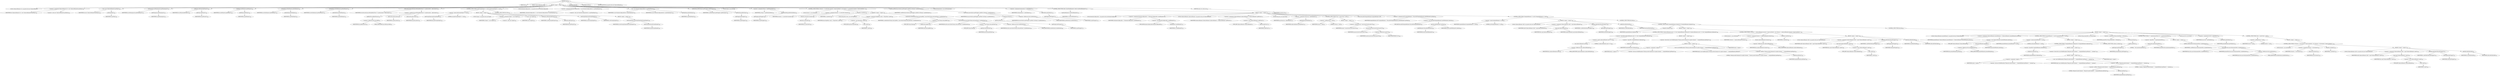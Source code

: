 digraph "copy" {  
"582" [label = <(METHOD,copy)<SUB>245</SUB>> ]
"32" [label = <(PARAM,this)<SUB>245</SUB>> ]
"583" [label = <(PARAM,UnknownElement ue)<SUB>245</SUB>> ]
"584" [label = <(BLOCK,&lt;empty&gt;,&lt;empty&gt;)<SUB>245</SUB>> ]
"30" [label = <(LOCAL,UnknownElement ret: org.apache.tools.ant.UnknownElement)> ]
"585" [label = <(&lt;operator&gt;.assignment,UnknownElement ret = new UnknownElement(ue.getTag()))<SUB>246</SUB>> ]
"586" [label = <(IDENTIFIER,ret,UnknownElement ret = new UnknownElement(ue.getTag()))<SUB>246</SUB>> ]
"587" [label = <(&lt;operator&gt;.alloc,new UnknownElement(ue.getTag()))<SUB>246</SUB>> ]
"588" [label = <(&lt;init&gt;,new UnknownElement(ue.getTag()))<SUB>246</SUB>> ]
"29" [label = <(IDENTIFIER,ret,new UnknownElement(ue.getTag()))<SUB>246</SUB>> ]
"589" [label = <(getTag,getTag())<SUB>246</SUB>> ]
"590" [label = <(IDENTIFIER,ue,getTag())<SUB>246</SUB>> ]
"591" [label = <(setNamespace,setNamespace(ue.getNamespace()))<SUB>247</SUB>> ]
"592" [label = <(IDENTIFIER,ret,setNamespace(ue.getNamespace()))<SUB>247</SUB>> ]
"593" [label = <(getNamespace,getNamespace())<SUB>247</SUB>> ]
"594" [label = <(IDENTIFIER,ue,getNamespace())<SUB>247</SUB>> ]
"595" [label = <(setProject,setProject(getProject()))<SUB>248</SUB>> ]
"596" [label = <(IDENTIFIER,ret,setProject(getProject()))<SUB>248</SUB>> ]
"597" [label = <(getProject,getProject())<SUB>248</SUB>> ]
"31" [label = <(IDENTIFIER,this,getProject())<SUB>248</SUB>> ]
"598" [label = <(setQName,setQName(ue.getQName()))<SUB>249</SUB>> ]
"599" [label = <(IDENTIFIER,ret,setQName(ue.getQName()))<SUB>249</SUB>> ]
"600" [label = <(getQName,getQName())<SUB>249</SUB>> ]
"601" [label = <(IDENTIFIER,ue,getQName())<SUB>249</SUB>> ]
"602" [label = <(setTaskType,setTaskType(ue.getTaskType()))<SUB>250</SUB>> ]
"603" [label = <(IDENTIFIER,ret,setTaskType(ue.getTaskType()))<SUB>250</SUB>> ]
"604" [label = <(getTaskType,getTaskType())<SUB>250</SUB>> ]
"605" [label = <(IDENTIFIER,ue,getTaskType())<SUB>250</SUB>> ]
"606" [label = <(setTaskName,setTaskName(ue.getTaskName()))<SUB>251</SUB>> ]
"607" [label = <(IDENTIFIER,ret,setTaskName(ue.getTaskName()))<SUB>251</SUB>> ]
"608" [label = <(getTaskName,getTaskName())<SUB>251</SUB>> ]
"609" [label = <(IDENTIFIER,ue,getTaskName())<SUB>251</SUB>> ]
"610" [label = <(setLocation,setLocation(macroDef.getBackTrace() ? ue.getLocation() : getLocation()))<SUB>252</SUB>> ]
"611" [label = <(IDENTIFIER,ret,setLocation(macroDef.getBackTrace() ? ue.getLocation() : getLocation()))<SUB>252</SUB>> ]
"612" [label = <(&lt;operator&gt;.conditional,macroDef.getBackTrace() ? ue.getLocation() : getLocation())<SUB>253</SUB>> ]
"613" [label = <(getBackTrace,getBackTrace())<SUB>253</SUB>> ]
"614" [label = <(&lt;operator&gt;.fieldAccess,this.macroDef)<SUB>253</SUB>> ]
"615" [label = <(IDENTIFIER,this,getBackTrace())<SUB>253</SUB>> ]
"616" [label = <(FIELD_IDENTIFIER,macroDef,macroDef)<SUB>253</SUB>> ]
"617" [label = <(getLocation,getLocation())<SUB>253</SUB>> ]
"618" [label = <(IDENTIFIER,ue,getLocation())<SUB>253</SUB>> ]
"619" [label = <(getLocation,getLocation())<SUB>253</SUB>> ]
"33" [label = <(IDENTIFIER,this,getLocation())<SUB>253</SUB>> ]
"620" [label = <(CONTROL_STRUCTURE,if (getOwningTarget() == null),if (getOwningTarget() == null))<SUB>254</SUB>> ]
"621" [label = <(&lt;operator&gt;.equals,getOwningTarget() == null)<SUB>254</SUB>> ]
"622" [label = <(getOwningTarget,getOwningTarget())<SUB>254</SUB>> ]
"34" [label = <(IDENTIFIER,this,getOwningTarget())<SUB>254</SUB>> ]
"623" [label = <(LITERAL,null,getOwningTarget() == null)<SUB>254</SUB>> ]
"624" [label = <(BLOCK,&lt;empty&gt;,&lt;empty&gt;)<SUB>254</SUB>> ]
"36" [label = <(LOCAL,Target t: org.apache.tools.ant.Target)> ]
"625" [label = <(&lt;operator&gt;.assignment,Target t = new Target())<SUB>255</SUB>> ]
"626" [label = <(IDENTIFIER,t,Target t = new Target())<SUB>255</SUB>> ]
"627" [label = <(&lt;operator&gt;.alloc,new Target())<SUB>255</SUB>> ]
"628" [label = <(&lt;init&gt;,new Target())<SUB>255</SUB>> ]
"35" [label = <(IDENTIFIER,t,new Target())<SUB>255</SUB>> ]
"629" [label = <(setProject,setProject(getProject()))<SUB>256</SUB>> ]
"630" [label = <(IDENTIFIER,t,setProject(getProject()))<SUB>256</SUB>> ]
"631" [label = <(getProject,getProject())<SUB>256</SUB>> ]
"37" [label = <(IDENTIFIER,this,getProject())<SUB>256</SUB>> ]
"632" [label = <(setOwningTarget,setOwningTarget(t))<SUB>257</SUB>> ]
"633" [label = <(IDENTIFIER,ret,setOwningTarget(t))<SUB>257</SUB>> ]
"634" [label = <(IDENTIFIER,t,setOwningTarget(t))<SUB>257</SUB>> ]
"635" [label = <(CONTROL_STRUCTURE,else,else)<SUB>258</SUB>> ]
"636" [label = <(BLOCK,&lt;empty&gt;,&lt;empty&gt;)<SUB>258</SUB>> ]
"637" [label = <(setOwningTarget,setOwningTarget(getOwningTarget()))<SUB>259</SUB>> ]
"638" [label = <(IDENTIFIER,ret,setOwningTarget(getOwningTarget()))<SUB>259</SUB>> ]
"639" [label = <(getOwningTarget,getOwningTarget())<SUB>259</SUB>> ]
"38" [label = <(IDENTIFIER,this,getOwningTarget())<SUB>259</SUB>> ]
"40" [label = <(LOCAL,RuntimeConfigurable rc: org.apache.tools.ant.RuntimeConfigurable)> ]
"640" [label = <(&lt;operator&gt;.assignment,RuntimeConfigurable rc = new RuntimeConfigurable(ret, ue.getTaskName()))<SUB>261</SUB>> ]
"641" [label = <(IDENTIFIER,rc,RuntimeConfigurable rc = new RuntimeConfigurable(ret, ue.getTaskName()))<SUB>261</SUB>> ]
"642" [label = <(&lt;operator&gt;.alloc,new RuntimeConfigurable(ret, ue.getTaskName()))<SUB>261</SUB>> ]
"643" [label = <(&lt;init&gt;,new RuntimeConfigurable(ret, ue.getTaskName()))<SUB>261</SUB>> ]
"39" [label = <(IDENTIFIER,rc,new RuntimeConfigurable(ret, ue.getTaskName()))<SUB>261</SUB>> ]
"644" [label = <(IDENTIFIER,ret,new RuntimeConfigurable(ret, ue.getTaskName()))<SUB>262</SUB>> ]
"645" [label = <(getTaskName,getTaskName())<SUB>262</SUB>> ]
"646" [label = <(IDENTIFIER,ue,getTaskName())<SUB>262</SUB>> ]
"647" [label = <(setPolyType,setPolyType(ue.getWrapper().getPolyType()))<SUB>263</SUB>> ]
"648" [label = <(IDENTIFIER,rc,setPolyType(ue.getWrapper().getPolyType()))<SUB>263</SUB>> ]
"649" [label = <(getPolyType,getPolyType())<SUB>263</SUB>> ]
"650" [label = <(getWrapper,getWrapper())<SUB>263</SUB>> ]
"651" [label = <(IDENTIFIER,ue,getWrapper())<SUB>263</SUB>> ]
"652" [label = <(LOCAL,Map m: java.util.Map)> ]
"653" [label = <(&lt;operator&gt;.assignment,Map m = getAttributeMap())<SUB>264</SUB>> ]
"654" [label = <(IDENTIFIER,m,Map m = getAttributeMap())<SUB>264</SUB>> ]
"655" [label = <(getAttributeMap,getAttributeMap())<SUB>264</SUB>> ]
"656" [label = <(getWrapper,getWrapper())<SUB>264</SUB>> ]
"657" [label = <(IDENTIFIER,ue,getWrapper())<SUB>264</SUB>> ]
"658" [label = <(CONTROL_STRUCTURE,for (Iterator i = m.entrySet().iterator(); Some(i.hasNext()); ),for (Iterator i = m.entrySet().iterator(); Some(i.hasNext()); ))<SUB>265</SUB>> ]
"659" [label = <(LOCAL,Iterator i: java.util.Iterator)> ]
"660" [label = <(&lt;operator&gt;.assignment,Iterator i = m.entrySet().iterator())<SUB>265</SUB>> ]
"661" [label = <(IDENTIFIER,i,Iterator i = m.entrySet().iterator())<SUB>265</SUB>> ]
"662" [label = <(iterator,m.entrySet().iterator())<SUB>265</SUB>> ]
"663" [label = <(entrySet,m.entrySet())<SUB>265</SUB>> ]
"664" [label = <(IDENTIFIER,m,m.entrySet())<SUB>265</SUB>> ]
"665" [label = <(hasNext,i.hasNext())<SUB>265</SUB>> ]
"666" [label = <(IDENTIFIER,i,i.hasNext())<SUB>265</SUB>> ]
"667" [label = <(BLOCK,&lt;empty&gt;,&lt;empty&gt;)<SUB>265</SUB>> ]
"668" [label = <(LOCAL,Map.Entry entry: java.util.Map$Entry)> ]
"669" [label = <(&lt;operator&gt;.assignment,Map$Entry entry = (Map.Entry) i.next())<SUB>266</SUB>> ]
"670" [label = <(IDENTIFIER,entry,Map$Entry entry = (Map.Entry) i.next())<SUB>266</SUB>> ]
"671" [label = <(&lt;operator&gt;.cast,(Map.Entry) i.next())<SUB>266</SUB>> ]
"672" [label = <(TYPE_REF,Map.Entry,Map.Entry)<SUB>266</SUB>> ]
"673" [label = <(next,i.next())<SUB>266</SUB>> ]
"674" [label = <(IDENTIFIER,i,i.next())<SUB>266</SUB>> ]
"675" [label = <(setAttribute,setAttribute((String) entry.getKey(), macroSubs((String) entry.getValue(), localAttributes)))<SUB>267</SUB>> ]
"676" [label = <(IDENTIFIER,rc,setAttribute((String) entry.getKey(), macroSubs((String) entry.getValue(), localAttributes)))<SUB>267</SUB>> ]
"677" [label = <(&lt;operator&gt;.cast,(String) entry.getKey())<SUB>268</SUB>> ]
"678" [label = <(TYPE_REF,String,String)<SUB>268</SUB>> ]
"679" [label = <(getKey,entry.getKey())<SUB>268</SUB>> ]
"680" [label = <(IDENTIFIER,entry,entry.getKey())<SUB>268</SUB>> ]
"681" [label = <(macroSubs,this.macroSubs((String) entry.getValue(), localAttributes))<SUB>269</SUB>> ]
"41" [label = <(IDENTIFIER,this,this.macroSubs((String) entry.getValue(), localAttributes))<SUB>269</SUB>> ]
"682" [label = <(&lt;operator&gt;.cast,(String) entry.getValue())<SUB>269</SUB>> ]
"683" [label = <(TYPE_REF,String,String)<SUB>269</SUB>> ]
"684" [label = <(getValue,entry.getValue())<SUB>269</SUB>> ]
"685" [label = <(IDENTIFIER,entry,entry.getValue())<SUB>269</SUB>> ]
"686" [label = <(&lt;operator&gt;.fieldAccess,this.localAttributes)<SUB>269</SUB>> ]
"687" [label = <(IDENTIFIER,this,this.macroSubs((String) entry.getValue(), localAttributes))<SUB>269</SUB>> ]
"688" [label = <(FIELD_IDENTIFIER,localAttributes,localAttributes)<SUB>269</SUB>> ]
"689" [label = <(addText,addText(macroSubs(ue.getWrapper().getText().toString(), localAttributes)))<SUB>271</SUB>> ]
"690" [label = <(IDENTIFIER,rc,addText(macroSubs(ue.getWrapper().getText().toString(), localAttributes)))<SUB>271</SUB>> ]
"691" [label = <(macroSubs,macroSubs(ue.getWrapper().getText().toString(), localAttributes))<SUB>271</SUB>> ]
"42" [label = <(IDENTIFIER,this,macroSubs(ue.getWrapper().getText().toString(), localAttributes))<SUB>271</SUB>> ]
"692" [label = <(toString,toString())<SUB>271</SUB>> ]
"693" [label = <(getText,getText())<SUB>271</SUB>> ]
"694" [label = <(getWrapper,getWrapper())<SUB>271</SUB>> ]
"695" [label = <(IDENTIFIER,ue,getWrapper())<SUB>271</SUB>> ]
"696" [label = <(&lt;operator&gt;.fieldAccess,this.localAttributes)<SUB>272</SUB>> ]
"697" [label = <(IDENTIFIER,this,macroSubs(ue.getWrapper().getText().toString(), localAttributes))<SUB>272</SUB>> ]
"698" [label = <(FIELD_IDENTIFIER,localAttributes,localAttributes)<SUB>272</SUB>> ]
"699" [label = <(LOCAL,Enumeration e: java.util.Enumeration)> ]
"700" [label = <(&lt;operator&gt;.assignment,Enumeration e = getChildren())<SUB>274</SUB>> ]
"701" [label = <(IDENTIFIER,e,Enumeration e = getChildren())<SUB>274</SUB>> ]
"702" [label = <(getChildren,getChildren())<SUB>274</SUB>> ]
"703" [label = <(getWrapper,getWrapper())<SUB>274</SUB>> ]
"704" [label = <(IDENTIFIER,ue,getWrapper())<SUB>274</SUB>> ]
"705" [label = <(CONTROL_STRUCTURE,while (e.hasMoreElements()),while (e.hasMoreElements()))<SUB>275</SUB>> ]
"706" [label = <(hasMoreElements,e.hasMoreElements())<SUB>275</SUB>> ]
"707" [label = <(IDENTIFIER,e,e.hasMoreElements())<SUB>275</SUB>> ]
"708" [label = <(BLOCK,&lt;empty&gt;,&lt;empty&gt;)<SUB>275</SUB>> ]
"709" [label = <(LOCAL,RuntimeConfigurable r: org.apache.tools.ant.RuntimeConfigurable)> ]
"710" [label = <(&lt;operator&gt;.assignment,RuntimeConfigurable r = (RuntimeConfigurable) e.nextElement())<SUB>276</SUB>> ]
"711" [label = <(IDENTIFIER,r,RuntimeConfigurable r = (RuntimeConfigurable) e.nextElement())<SUB>276</SUB>> ]
"712" [label = <(&lt;operator&gt;.cast,(RuntimeConfigurable) e.nextElement())<SUB>276</SUB>> ]
"713" [label = <(TYPE_REF,RuntimeConfigurable,RuntimeConfigurable)<SUB>276</SUB>> ]
"714" [label = <(nextElement,e.nextElement())<SUB>276</SUB>> ]
"715" [label = <(IDENTIFIER,e,e.nextElement())<SUB>276</SUB>> ]
"716" [label = <(LOCAL,UnknownElement unknownElement: org.apache.tools.ant.UnknownElement)> ]
"717" [label = <(&lt;operator&gt;.assignment,UnknownElement unknownElement = (UnknownElement) r.getProxy())<SUB>277</SUB>> ]
"718" [label = <(IDENTIFIER,unknownElement,UnknownElement unknownElement = (UnknownElement) r.getProxy())<SUB>277</SUB>> ]
"719" [label = <(&lt;operator&gt;.cast,(UnknownElement) r.getProxy())<SUB>277</SUB>> ]
"720" [label = <(TYPE_REF,UnknownElement,UnknownElement)<SUB>277</SUB>> ]
"721" [label = <(getProxy,getProxy())<SUB>277</SUB>> ]
"722" [label = <(IDENTIFIER,r,getProxy())<SUB>277</SUB>> ]
"723" [label = <(LOCAL,String tag: java.lang.String)> ]
"724" [label = <(&lt;operator&gt;.assignment,String tag = getTaskType())<SUB>278</SUB>> ]
"725" [label = <(IDENTIFIER,tag,String tag = getTaskType())<SUB>278</SUB>> ]
"726" [label = <(getTaskType,getTaskType())<SUB>278</SUB>> ]
"727" [label = <(IDENTIFIER,unknownElement,getTaskType())<SUB>278</SUB>> ]
"728" [label = <(CONTROL_STRUCTURE,if (tag != null),if (tag != null))<SUB>279</SUB>> ]
"729" [label = <(&lt;operator&gt;.notEquals,tag != null)<SUB>279</SUB>> ]
"730" [label = <(IDENTIFIER,tag,tag != null)<SUB>279</SUB>> ]
"731" [label = <(LITERAL,null,tag != null)<SUB>279</SUB>> ]
"732" [label = <(BLOCK,&lt;empty&gt;,&lt;empty&gt;)<SUB>279</SUB>> ]
"733" [label = <(&lt;operator&gt;.assignment,tag = tag.toLowerCase(Locale.US))<SUB>280</SUB>> ]
"734" [label = <(IDENTIFIER,tag,tag = tag.toLowerCase(Locale.US))<SUB>280</SUB>> ]
"735" [label = <(toLowerCase,tag.toLowerCase(Locale.US))<SUB>280</SUB>> ]
"736" [label = <(IDENTIFIER,tag,tag.toLowerCase(Locale.US))<SUB>280</SUB>> ]
"737" [label = <(&lt;operator&gt;.fieldAccess,Locale.US)<SUB>280</SUB>> ]
"738" [label = <(IDENTIFIER,Locale,tag.toLowerCase(Locale.US))<SUB>280</SUB>> ]
"739" [label = <(FIELD_IDENTIFIER,US,US)<SUB>280</SUB>> ]
"740" [label = <(LOCAL,MacroDef.TemplateElement templateElement: ANY)> ]
"741" [label = <(&lt;operator&gt;.assignment,ANY templateElement = (MacroDef.TemplateElement) getNsElements().get(tag))<SUB>282</SUB>> ]
"742" [label = <(IDENTIFIER,templateElement,ANY templateElement = (MacroDef.TemplateElement) getNsElements().get(tag))<SUB>282</SUB>> ]
"743" [label = <(&lt;operator&gt;.cast,(MacroDef.TemplateElement) getNsElements().get(tag))<SUB>283</SUB>> ]
"744" [label = <(TYPE_REF,MacroDef.TemplateElement,MacroDef.TemplateElement)<SUB>283</SUB>> ]
"745" [label = <(get,this.getNsElements().get(tag))<SUB>283</SUB>> ]
"746" [label = <(getNsElements,this.getNsElements())<SUB>283</SUB>> ]
"43" [label = <(IDENTIFIER,this,this.getNsElements())<SUB>283</SUB>> ]
"747" [label = <(IDENTIFIER,tag,this.getNsElements().get(tag))<SUB>283</SUB>> ]
"748" [label = <(CONTROL_STRUCTURE,if (templateElement == null),if (templateElement == null))<SUB>284</SUB>> ]
"749" [label = <(&lt;operator&gt;.equals,templateElement == null)<SUB>284</SUB>> ]
"750" [label = <(IDENTIFIER,templateElement,templateElement == null)<SUB>284</SUB>> ]
"751" [label = <(LITERAL,null,templateElement == null)<SUB>284</SUB>> ]
"752" [label = <(BLOCK,&lt;empty&gt;,&lt;empty&gt;)<SUB>284</SUB>> ]
"753" [label = <(LOCAL,UnknownElement child: org.apache.tools.ant.UnknownElement)> ]
"754" [label = <(&lt;operator&gt;.assignment,UnknownElement child = copy(unknownElement))<SUB>285</SUB>> ]
"755" [label = <(IDENTIFIER,child,UnknownElement child = copy(unknownElement))<SUB>285</SUB>> ]
"756" [label = <(copy,copy(unknownElement))<SUB>285</SUB>> ]
"44" [label = <(IDENTIFIER,this,copy(unknownElement))<SUB>285</SUB>> ]
"757" [label = <(IDENTIFIER,unknownElement,copy(unknownElement))<SUB>285</SUB>> ]
"758" [label = <(addChild,addChild(child.getWrapper()))<SUB>286</SUB>> ]
"759" [label = <(IDENTIFIER,rc,addChild(child.getWrapper()))<SUB>286</SUB>> ]
"760" [label = <(getWrapper,getWrapper())<SUB>286</SUB>> ]
"761" [label = <(IDENTIFIER,child,getWrapper())<SUB>286</SUB>> ]
"762" [label = <(addChild,addChild(child))<SUB>287</SUB>> ]
"763" [label = <(IDENTIFIER,ret,addChild(child))<SUB>287</SUB>> ]
"764" [label = <(IDENTIFIER,child,addChild(child))<SUB>287</SUB>> ]
"765" [label = <(CONTROL_STRUCTURE,else,else)<SUB>288</SUB>> ]
"766" [label = <(CONTROL_STRUCTURE,if (templateElement.isImplicit()),if (templateElement.isImplicit()))<SUB>288</SUB>> ]
"767" [label = <(isImplicit,isImplicit())<SUB>288</SUB>> ]
"768" [label = <(IDENTIFIER,templateElement,isImplicit())<SUB>288</SUB>> ]
"769" [label = <(BLOCK,&lt;empty&gt;,&lt;empty&gt;)<SUB>288</SUB>> ]
"770" [label = <(CONTROL_STRUCTURE,if (unknownElements.size() == 0 &amp;&amp; !templateElement.isOptional()),if (unknownElements.size() == 0 &amp;&amp; !templateElement.isOptional()))<SUB>289</SUB>> ]
"771" [label = <(&lt;operator&gt;.logicalAnd,unknownElements.size() == 0 &amp;&amp; !templateElement.isOptional())<SUB>289</SUB>> ]
"772" [label = <(&lt;operator&gt;.equals,unknownElements.size() == 0)<SUB>289</SUB>> ]
"773" [label = <(size,unknownElements.size())<SUB>289</SUB>> ]
"774" [label = <(&lt;operator&gt;.fieldAccess,this.unknownElements)<SUB>289</SUB>> ]
"775" [label = <(IDENTIFIER,this,unknownElements.size())<SUB>289</SUB>> ]
"776" [label = <(FIELD_IDENTIFIER,unknownElements,unknownElements)<SUB>289</SUB>> ]
"777" [label = <(LITERAL,0,unknownElements.size() == 0)<SUB>289</SUB>> ]
"778" [label = <(&lt;operator&gt;.logicalNot,!templateElement.isOptional())<SUB>289</SUB>> ]
"779" [label = <(isOptional,isOptional())<SUB>289</SUB>> ]
"780" [label = <(IDENTIFIER,templateElement,isOptional())<SUB>289</SUB>> ]
"781" [label = <(BLOCK,&lt;empty&gt;,&lt;empty&gt;)<SUB>289</SUB>> ]
"782" [label = <(&lt;operator&gt;.throw,throw new BuildException(&quot;Missing nested elements for implicit element &quot; + templateElement.getName());)<SUB>290</SUB>> ]
"783" [label = <(BLOCK,&lt;empty&gt;,&lt;empty&gt;)<SUB>290</SUB>> ]
"784" [label = <(&lt;operator&gt;.assignment,&lt;empty&gt;)> ]
"785" [label = <(IDENTIFIER,$obj12,&lt;empty&gt;)> ]
"786" [label = <(&lt;operator&gt;.alloc,new BuildException(&quot;Missing nested elements for implicit element &quot; + templateElement.getName()))<SUB>290</SUB>> ]
"787" [label = <(&lt;init&gt;,new BuildException(&quot;Missing nested elements for implicit element &quot; + templateElement.getName()))<SUB>290</SUB>> ]
"788" [label = <(IDENTIFIER,$obj12,new BuildException(&quot;Missing nested elements for implicit element &quot; + templateElement.getName()))> ]
"789" [label = <(&lt;operator&gt;.addition,&quot;Missing nested elements for implicit element &quot; + templateElement.getName())<SUB>291</SUB>> ]
"790" [label = <(LITERAL,&quot;Missing nested elements for implicit element &quot;,&quot;Missing nested elements for implicit element &quot; + templateElement.getName())<SUB>291</SUB>> ]
"791" [label = <(getName,getName())<SUB>292</SUB>> ]
"792" [label = <(IDENTIFIER,templateElement,getName())<SUB>292</SUB>> ]
"793" [label = <(IDENTIFIER,$obj12,&lt;empty&gt;)> ]
"794" [label = <(CONTROL_STRUCTURE,for (Iterator i = unknownElements.iterator(); Some(i.hasNext()); ),for (Iterator i = unknownElements.iterator(); Some(i.hasNext()); ))<SUB>294</SUB>> ]
"795" [label = <(LOCAL,Iterator i: java.util.Iterator)> ]
"796" [label = <(&lt;operator&gt;.assignment,Iterator i = unknownElements.iterator())<SUB>294</SUB>> ]
"797" [label = <(IDENTIFIER,i,Iterator i = unknownElements.iterator())<SUB>294</SUB>> ]
"798" [label = <(iterator,unknownElements.iterator())<SUB>294</SUB>> ]
"799" [label = <(&lt;operator&gt;.fieldAccess,this.unknownElements)<SUB>294</SUB>> ]
"800" [label = <(IDENTIFIER,this,unknownElements.iterator())<SUB>294</SUB>> ]
"801" [label = <(FIELD_IDENTIFIER,unknownElements,unknownElements)<SUB>294</SUB>> ]
"802" [label = <(hasNext,i.hasNext())<SUB>295</SUB>> ]
"803" [label = <(IDENTIFIER,i,i.hasNext())<SUB>295</SUB>> ]
"804" [label = <(BLOCK,&lt;empty&gt;,&lt;empty&gt;)<SUB>295</SUB>> ]
"805" [label = <(LOCAL,UnknownElement child: org.apache.tools.ant.UnknownElement)> ]
"806" [label = <(&lt;operator&gt;.assignment,UnknownElement child = copy((UnknownElement) i.next()))<SUB>296</SUB>> ]
"807" [label = <(IDENTIFIER,child,UnknownElement child = copy((UnknownElement) i.next()))<SUB>296</SUB>> ]
"808" [label = <(copy,copy((UnknownElement) i.next()))<SUB>296</SUB>> ]
"45" [label = <(IDENTIFIER,this,copy((UnknownElement) i.next()))<SUB>296</SUB>> ]
"809" [label = <(&lt;operator&gt;.cast,(UnknownElement) i.next())<SUB>296</SUB>> ]
"810" [label = <(TYPE_REF,UnknownElement,UnknownElement)<SUB>296</SUB>> ]
"811" [label = <(next,i.next())<SUB>296</SUB>> ]
"812" [label = <(IDENTIFIER,i,i.next())<SUB>296</SUB>> ]
"813" [label = <(addChild,addChild(child.getWrapper()))<SUB>297</SUB>> ]
"814" [label = <(IDENTIFIER,rc,addChild(child.getWrapper()))<SUB>297</SUB>> ]
"815" [label = <(getWrapper,getWrapper())<SUB>297</SUB>> ]
"816" [label = <(IDENTIFIER,child,getWrapper())<SUB>297</SUB>> ]
"817" [label = <(addChild,addChild(child))<SUB>298</SUB>> ]
"818" [label = <(IDENTIFIER,ret,addChild(child))<SUB>298</SUB>> ]
"819" [label = <(IDENTIFIER,child,addChild(child))<SUB>298</SUB>> ]
"820" [label = <(CONTROL_STRUCTURE,else,else)<SUB>300</SUB>> ]
"821" [label = <(BLOCK,&lt;empty&gt;,&lt;empty&gt;)<SUB>300</SUB>> ]
"822" [label = <(LOCAL,UnknownElement presentElement: org.apache.tools.ant.UnknownElement)> ]
"823" [label = <(&lt;operator&gt;.assignment,UnknownElement presentElement = (UnknownElement) presentElements.get(tag))<SUB>301</SUB>> ]
"824" [label = <(IDENTIFIER,presentElement,UnknownElement presentElement = (UnknownElement) presentElements.get(tag))<SUB>301</SUB>> ]
"825" [label = <(&lt;operator&gt;.cast,(UnknownElement) presentElements.get(tag))<SUB>302</SUB>> ]
"826" [label = <(TYPE_REF,UnknownElement,UnknownElement)<SUB>302</SUB>> ]
"827" [label = <(get,presentElements.get(tag))<SUB>302</SUB>> ]
"828" [label = <(&lt;operator&gt;.fieldAccess,this.presentElements)<SUB>302</SUB>> ]
"829" [label = <(IDENTIFIER,this,presentElements.get(tag))<SUB>302</SUB>> ]
"830" [label = <(FIELD_IDENTIFIER,presentElements,presentElements)<SUB>302</SUB>> ]
"831" [label = <(IDENTIFIER,tag,presentElements.get(tag))<SUB>302</SUB>> ]
"832" [label = <(CONTROL_STRUCTURE,if (presentElement == null),if (presentElement == null))<SUB>303</SUB>> ]
"833" [label = <(&lt;operator&gt;.equals,presentElement == null)<SUB>303</SUB>> ]
"834" [label = <(IDENTIFIER,presentElement,presentElement == null)<SUB>303</SUB>> ]
"835" [label = <(LITERAL,null,presentElement == null)<SUB>303</SUB>> ]
"836" [label = <(BLOCK,&lt;empty&gt;,&lt;empty&gt;)<SUB>303</SUB>> ]
"837" [label = <(CONTROL_STRUCTURE,if (!templateElement.isOptional()),if (!templateElement.isOptional()))<SUB>304</SUB>> ]
"838" [label = <(&lt;operator&gt;.logicalNot,!templateElement.isOptional())<SUB>304</SUB>> ]
"839" [label = <(isOptional,isOptional())<SUB>304</SUB>> ]
"840" [label = <(IDENTIFIER,templateElement,isOptional())<SUB>304</SUB>> ]
"841" [label = <(BLOCK,&lt;empty&gt;,&lt;empty&gt;)<SUB>304</SUB>> ]
"842" [label = <(&lt;operator&gt;.throw,throw new BuildException(&quot;Required nested element &quot; + templateElement.getName() + &quot; missing&quot;);)<SUB>305</SUB>> ]
"843" [label = <(BLOCK,&lt;empty&gt;,&lt;empty&gt;)<SUB>305</SUB>> ]
"844" [label = <(&lt;operator&gt;.assignment,&lt;empty&gt;)> ]
"845" [label = <(IDENTIFIER,$obj13,&lt;empty&gt;)> ]
"846" [label = <(&lt;operator&gt;.alloc,new BuildException(&quot;Required nested element &quot; + templateElement.getName() + &quot; missing&quot;))<SUB>305</SUB>> ]
"847" [label = <(&lt;init&gt;,new BuildException(&quot;Required nested element &quot; + templateElement.getName() + &quot; missing&quot;))<SUB>305</SUB>> ]
"848" [label = <(IDENTIFIER,$obj13,new BuildException(&quot;Required nested element &quot; + templateElement.getName() + &quot; missing&quot;))> ]
"849" [label = <(&lt;operator&gt;.addition,&quot;Required nested element &quot; + templateElement.getName() + &quot; missing&quot;)<SUB>306</SUB>> ]
"850" [label = <(&lt;operator&gt;.addition,&quot;Required nested element &quot; + templateElement.getName())<SUB>306</SUB>> ]
"851" [label = <(LITERAL,&quot;Required nested element &quot;,&quot;Required nested element &quot; + templateElement.getName())<SUB>306</SUB>> ]
"852" [label = <(getName,getName())<SUB>307</SUB>> ]
"853" [label = <(IDENTIFIER,templateElement,getName())<SUB>307</SUB>> ]
"854" [label = <(LITERAL,&quot; missing&quot;,&quot;Required nested element &quot; + templateElement.getName() + &quot; missing&quot;)<SUB>307</SUB>> ]
"855" [label = <(IDENTIFIER,$obj13,&lt;empty&gt;)> ]
"856" [label = <(CONTROL_STRUCTURE,continue;,continue;)<SUB>309</SUB>> ]
"857" [label = <(LOCAL,String presentText: java.lang.String)> ]
"858" [label = <(&lt;operator&gt;.assignment,String presentText = toString())<SUB>311</SUB>> ]
"859" [label = <(IDENTIFIER,presentText,String presentText = toString())<SUB>311</SUB>> ]
"860" [label = <(toString,toString())<SUB>312</SUB>> ]
"861" [label = <(getText,getText())<SUB>312</SUB>> ]
"862" [label = <(getWrapper,getWrapper())<SUB>312</SUB>> ]
"863" [label = <(IDENTIFIER,presentElement,getWrapper())<SUB>312</SUB>> ]
"864" [label = <(CONTROL_STRUCTURE,if (!&quot;&quot;.equals(presentText)),if (!&quot;&quot;.equals(presentText)))<SUB>313</SUB>> ]
"865" [label = <(&lt;operator&gt;.logicalNot,!&quot;&quot;.equals(presentText))<SUB>313</SUB>> ]
"866" [label = <(equals,this.equals(presentText))<SUB>313</SUB>> ]
"867" [label = <(LITERAL,&quot;&quot;,this.equals(presentText))<SUB>313</SUB>> ]
"868" [label = <(IDENTIFIER,presentText,this.equals(presentText))<SUB>313</SUB>> ]
"869" [label = <(BLOCK,&lt;empty&gt;,&lt;empty&gt;)<SUB>313</SUB>> ]
"870" [label = <(addText,addText(macroSubs(presentText, localAttributes)))<SUB>314</SUB>> ]
"871" [label = <(IDENTIFIER,rc,addText(macroSubs(presentText, localAttributes)))<SUB>314</SUB>> ]
"872" [label = <(macroSubs,this.macroSubs(presentText, localAttributes))<SUB>314</SUB>> ]
"46" [label = <(IDENTIFIER,this,this.macroSubs(presentText, localAttributes))<SUB>314</SUB>> ]
"873" [label = <(IDENTIFIER,presentText,this.macroSubs(presentText, localAttributes))<SUB>314</SUB>> ]
"874" [label = <(&lt;operator&gt;.fieldAccess,this.localAttributes)<SUB>314</SUB>> ]
"875" [label = <(IDENTIFIER,this,this.macroSubs(presentText, localAttributes))<SUB>314</SUB>> ]
"876" [label = <(FIELD_IDENTIFIER,localAttributes,localAttributes)<SUB>314</SUB>> ]
"877" [label = <(LOCAL,List list: java.util.List)> ]
"878" [label = <(&lt;operator&gt;.assignment,List list = getChildren())<SUB>316</SUB>> ]
"879" [label = <(IDENTIFIER,list,List list = getChildren())<SUB>316</SUB>> ]
"880" [label = <(getChildren,getChildren())<SUB>316</SUB>> ]
"881" [label = <(IDENTIFIER,presentElement,getChildren())<SUB>316</SUB>> ]
"882" [label = <(CONTROL_STRUCTURE,if (list != null),if (list != null))<SUB>317</SUB>> ]
"883" [label = <(&lt;operator&gt;.notEquals,list != null)<SUB>317</SUB>> ]
"884" [label = <(IDENTIFIER,list,list != null)<SUB>317</SUB>> ]
"885" [label = <(LITERAL,null,list != null)<SUB>317</SUB>> ]
"886" [label = <(BLOCK,&lt;empty&gt;,&lt;empty&gt;)<SUB>317</SUB>> ]
"887" [label = <(CONTROL_STRUCTURE,for (Iterator i = list.iterator(); Some(i.hasNext()); ),for (Iterator i = list.iterator(); Some(i.hasNext()); ))<SUB>318</SUB>> ]
"888" [label = <(LOCAL,Iterator i: java.util.Iterator)> ]
"889" [label = <(&lt;operator&gt;.assignment,Iterator i = list.iterator())<SUB>318</SUB>> ]
"890" [label = <(IDENTIFIER,i,Iterator i = list.iterator())<SUB>318</SUB>> ]
"891" [label = <(iterator,list.iterator())<SUB>318</SUB>> ]
"892" [label = <(IDENTIFIER,list,list.iterator())<SUB>318</SUB>> ]
"893" [label = <(hasNext,i.hasNext())<SUB>319</SUB>> ]
"894" [label = <(IDENTIFIER,i,i.hasNext())<SUB>319</SUB>> ]
"895" [label = <(BLOCK,&lt;empty&gt;,&lt;empty&gt;)<SUB>319</SUB>> ]
"896" [label = <(LOCAL,UnknownElement child: org.apache.tools.ant.UnknownElement)> ]
"897" [label = <(&lt;operator&gt;.assignment,UnknownElement child = copy((UnknownElement) i.next()))<SUB>320</SUB>> ]
"898" [label = <(IDENTIFIER,child,UnknownElement child = copy((UnknownElement) i.next()))<SUB>320</SUB>> ]
"899" [label = <(copy,copy((UnknownElement) i.next()))<SUB>320</SUB>> ]
"47" [label = <(IDENTIFIER,this,copy((UnknownElement) i.next()))<SUB>320</SUB>> ]
"900" [label = <(&lt;operator&gt;.cast,(UnknownElement) i.next())<SUB>320</SUB>> ]
"901" [label = <(TYPE_REF,UnknownElement,UnknownElement)<SUB>320</SUB>> ]
"902" [label = <(next,i.next())<SUB>320</SUB>> ]
"903" [label = <(IDENTIFIER,i,i.next())<SUB>320</SUB>> ]
"904" [label = <(addChild,addChild(child.getWrapper()))<SUB>321</SUB>> ]
"905" [label = <(IDENTIFIER,rc,addChild(child.getWrapper()))<SUB>321</SUB>> ]
"906" [label = <(getWrapper,getWrapper())<SUB>321</SUB>> ]
"907" [label = <(IDENTIFIER,child,getWrapper())<SUB>321</SUB>> ]
"908" [label = <(addChild,addChild(child))<SUB>322</SUB>> ]
"909" [label = <(IDENTIFIER,ret,addChild(child))<SUB>322</SUB>> ]
"910" [label = <(IDENTIFIER,child,addChild(child))<SUB>322</SUB>> ]
"911" [label = <(RETURN,return ret;,return ret;)<SUB>327</SUB>> ]
"912" [label = <(IDENTIFIER,ret,return ret;)<SUB>327</SUB>> ]
"913" [label = <(MODIFIER,PRIVATE)> ]
"914" [label = <(MODIFIER,VIRTUAL)> ]
"915" [label = <(METHOD_RETURN,org.apache.tools.ant.UnknownElement)<SUB>245</SUB>> ]
  "582" -> "32" 
  "582" -> "583" 
  "582" -> "584" 
  "582" -> "913" 
  "582" -> "914" 
  "582" -> "915" 
  "584" -> "30" 
  "584" -> "585" 
  "584" -> "588" 
  "584" -> "591" 
  "584" -> "595" 
  "584" -> "598" 
  "584" -> "602" 
  "584" -> "606" 
  "584" -> "610" 
  "584" -> "620" 
  "584" -> "40" 
  "584" -> "640" 
  "584" -> "643" 
  "584" -> "647" 
  "584" -> "652" 
  "584" -> "653" 
  "584" -> "658" 
  "584" -> "689" 
  "584" -> "699" 
  "584" -> "700" 
  "584" -> "705" 
  "584" -> "911" 
  "585" -> "586" 
  "585" -> "587" 
  "588" -> "29" 
  "588" -> "589" 
  "589" -> "590" 
  "591" -> "592" 
  "591" -> "593" 
  "593" -> "594" 
  "595" -> "596" 
  "595" -> "597" 
  "597" -> "31" 
  "598" -> "599" 
  "598" -> "600" 
  "600" -> "601" 
  "602" -> "603" 
  "602" -> "604" 
  "604" -> "605" 
  "606" -> "607" 
  "606" -> "608" 
  "608" -> "609" 
  "610" -> "611" 
  "610" -> "612" 
  "612" -> "613" 
  "612" -> "617" 
  "612" -> "619" 
  "613" -> "614" 
  "614" -> "615" 
  "614" -> "616" 
  "617" -> "618" 
  "619" -> "33" 
  "620" -> "621" 
  "620" -> "624" 
  "620" -> "635" 
  "621" -> "622" 
  "621" -> "623" 
  "622" -> "34" 
  "624" -> "36" 
  "624" -> "625" 
  "624" -> "628" 
  "624" -> "629" 
  "624" -> "632" 
  "625" -> "626" 
  "625" -> "627" 
  "628" -> "35" 
  "629" -> "630" 
  "629" -> "631" 
  "631" -> "37" 
  "632" -> "633" 
  "632" -> "634" 
  "635" -> "636" 
  "636" -> "637" 
  "637" -> "638" 
  "637" -> "639" 
  "639" -> "38" 
  "640" -> "641" 
  "640" -> "642" 
  "643" -> "39" 
  "643" -> "644" 
  "643" -> "645" 
  "645" -> "646" 
  "647" -> "648" 
  "647" -> "649" 
  "649" -> "650" 
  "650" -> "651" 
  "653" -> "654" 
  "653" -> "655" 
  "655" -> "656" 
  "656" -> "657" 
  "658" -> "659" 
  "658" -> "660" 
  "658" -> "665" 
  "658" -> "667" 
  "660" -> "661" 
  "660" -> "662" 
  "662" -> "663" 
  "663" -> "664" 
  "665" -> "666" 
  "667" -> "668" 
  "667" -> "669" 
  "667" -> "675" 
  "669" -> "670" 
  "669" -> "671" 
  "671" -> "672" 
  "671" -> "673" 
  "673" -> "674" 
  "675" -> "676" 
  "675" -> "677" 
  "675" -> "681" 
  "677" -> "678" 
  "677" -> "679" 
  "679" -> "680" 
  "681" -> "41" 
  "681" -> "682" 
  "681" -> "686" 
  "682" -> "683" 
  "682" -> "684" 
  "684" -> "685" 
  "686" -> "687" 
  "686" -> "688" 
  "689" -> "690" 
  "689" -> "691" 
  "691" -> "42" 
  "691" -> "692" 
  "691" -> "696" 
  "692" -> "693" 
  "693" -> "694" 
  "694" -> "695" 
  "696" -> "697" 
  "696" -> "698" 
  "700" -> "701" 
  "700" -> "702" 
  "702" -> "703" 
  "703" -> "704" 
  "705" -> "706" 
  "705" -> "708" 
  "706" -> "707" 
  "708" -> "709" 
  "708" -> "710" 
  "708" -> "716" 
  "708" -> "717" 
  "708" -> "723" 
  "708" -> "724" 
  "708" -> "728" 
  "708" -> "740" 
  "708" -> "741" 
  "708" -> "748" 
  "710" -> "711" 
  "710" -> "712" 
  "712" -> "713" 
  "712" -> "714" 
  "714" -> "715" 
  "717" -> "718" 
  "717" -> "719" 
  "719" -> "720" 
  "719" -> "721" 
  "721" -> "722" 
  "724" -> "725" 
  "724" -> "726" 
  "726" -> "727" 
  "728" -> "729" 
  "728" -> "732" 
  "729" -> "730" 
  "729" -> "731" 
  "732" -> "733" 
  "733" -> "734" 
  "733" -> "735" 
  "735" -> "736" 
  "735" -> "737" 
  "737" -> "738" 
  "737" -> "739" 
  "741" -> "742" 
  "741" -> "743" 
  "743" -> "744" 
  "743" -> "745" 
  "745" -> "746" 
  "745" -> "747" 
  "746" -> "43" 
  "748" -> "749" 
  "748" -> "752" 
  "748" -> "765" 
  "749" -> "750" 
  "749" -> "751" 
  "752" -> "753" 
  "752" -> "754" 
  "752" -> "758" 
  "752" -> "762" 
  "754" -> "755" 
  "754" -> "756" 
  "756" -> "44" 
  "756" -> "757" 
  "758" -> "759" 
  "758" -> "760" 
  "760" -> "761" 
  "762" -> "763" 
  "762" -> "764" 
  "765" -> "766" 
  "766" -> "767" 
  "766" -> "769" 
  "766" -> "820" 
  "767" -> "768" 
  "769" -> "770" 
  "769" -> "794" 
  "770" -> "771" 
  "770" -> "781" 
  "771" -> "772" 
  "771" -> "778" 
  "772" -> "773" 
  "772" -> "777" 
  "773" -> "774" 
  "774" -> "775" 
  "774" -> "776" 
  "778" -> "779" 
  "779" -> "780" 
  "781" -> "782" 
  "782" -> "783" 
  "783" -> "784" 
  "783" -> "787" 
  "783" -> "793" 
  "784" -> "785" 
  "784" -> "786" 
  "787" -> "788" 
  "787" -> "789" 
  "789" -> "790" 
  "789" -> "791" 
  "791" -> "792" 
  "794" -> "795" 
  "794" -> "796" 
  "794" -> "802" 
  "794" -> "804" 
  "796" -> "797" 
  "796" -> "798" 
  "798" -> "799" 
  "799" -> "800" 
  "799" -> "801" 
  "802" -> "803" 
  "804" -> "805" 
  "804" -> "806" 
  "804" -> "813" 
  "804" -> "817" 
  "806" -> "807" 
  "806" -> "808" 
  "808" -> "45" 
  "808" -> "809" 
  "809" -> "810" 
  "809" -> "811" 
  "811" -> "812" 
  "813" -> "814" 
  "813" -> "815" 
  "815" -> "816" 
  "817" -> "818" 
  "817" -> "819" 
  "820" -> "821" 
  "821" -> "822" 
  "821" -> "823" 
  "821" -> "832" 
  "821" -> "857" 
  "821" -> "858" 
  "821" -> "864" 
  "821" -> "877" 
  "821" -> "878" 
  "821" -> "882" 
  "823" -> "824" 
  "823" -> "825" 
  "825" -> "826" 
  "825" -> "827" 
  "827" -> "828" 
  "827" -> "831" 
  "828" -> "829" 
  "828" -> "830" 
  "832" -> "833" 
  "832" -> "836" 
  "833" -> "834" 
  "833" -> "835" 
  "836" -> "837" 
  "836" -> "856" 
  "837" -> "838" 
  "837" -> "841" 
  "838" -> "839" 
  "839" -> "840" 
  "841" -> "842" 
  "842" -> "843" 
  "843" -> "844" 
  "843" -> "847" 
  "843" -> "855" 
  "844" -> "845" 
  "844" -> "846" 
  "847" -> "848" 
  "847" -> "849" 
  "849" -> "850" 
  "849" -> "854" 
  "850" -> "851" 
  "850" -> "852" 
  "852" -> "853" 
  "858" -> "859" 
  "858" -> "860" 
  "860" -> "861" 
  "861" -> "862" 
  "862" -> "863" 
  "864" -> "865" 
  "864" -> "869" 
  "865" -> "866" 
  "866" -> "867" 
  "866" -> "868" 
  "869" -> "870" 
  "870" -> "871" 
  "870" -> "872" 
  "872" -> "46" 
  "872" -> "873" 
  "872" -> "874" 
  "874" -> "875" 
  "874" -> "876" 
  "878" -> "879" 
  "878" -> "880" 
  "880" -> "881" 
  "882" -> "883" 
  "882" -> "886" 
  "883" -> "884" 
  "883" -> "885" 
  "886" -> "887" 
  "887" -> "888" 
  "887" -> "889" 
  "887" -> "893" 
  "887" -> "895" 
  "889" -> "890" 
  "889" -> "891" 
  "891" -> "892" 
  "893" -> "894" 
  "895" -> "896" 
  "895" -> "897" 
  "895" -> "904" 
  "895" -> "908" 
  "897" -> "898" 
  "897" -> "899" 
  "899" -> "47" 
  "899" -> "900" 
  "900" -> "901" 
  "900" -> "902" 
  "902" -> "903" 
  "904" -> "905" 
  "904" -> "906" 
  "906" -> "907" 
  "908" -> "909" 
  "908" -> "910" 
  "911" -> "912" 
}
